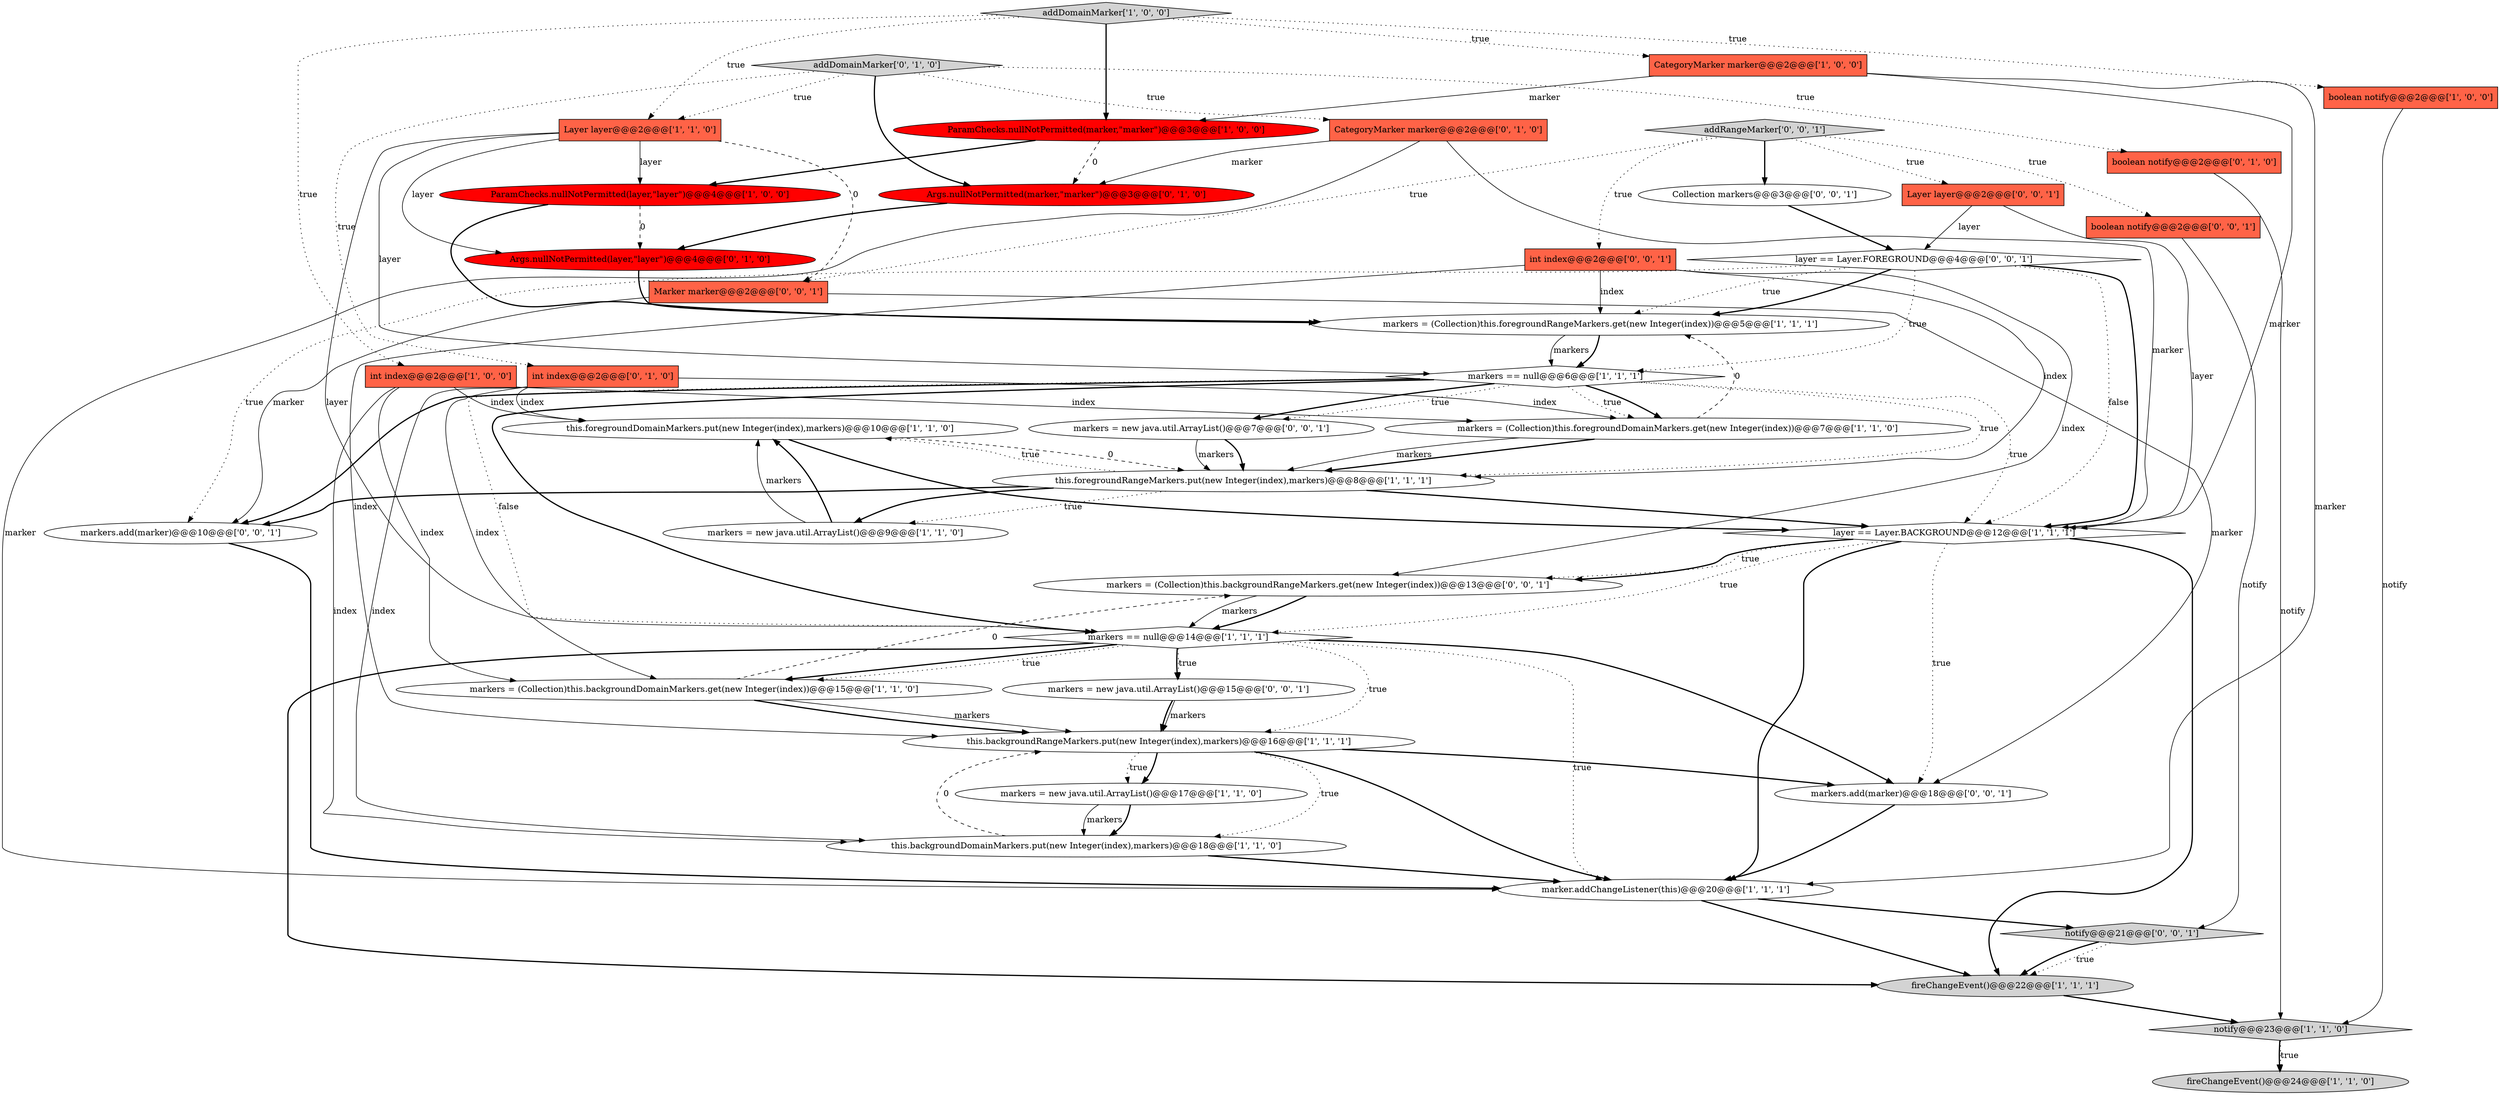digraph {
22 [style = filled, label = "this.foregroundDomainMarkers.put(new Integer(index),markers)@@@10@@@['1', '1', '0']", fillcolor = white, shape = ellipse image = "AAA0AAABBB1BBB"];
29 [style = filled, label = "markers = new java.util.ArrayList()@@@7@@@['0', '0', '1']", fillcolor = white, shape = ellipse image = "AAA0AAABBB3BBB"];
19 [style = filled, label = "fireChangeEvent()@@@22@@@['1', '1', '1']", fillcolor = lightgray, shape = ellipse image = "AAA0AAABBB1BBB"];
20 [style = filled, label = "notify@@@23@@@['1', '1', '0']", fillcolor = lightgray, shape = diamond image = "AAA0AAABBB1BBB"];
28 [style = filled, label = "addDomainMarker['0', '1', '0']", fillcolor = lightgray, shape = diamond image = "AAA0AAABBB2BBB"];
32 [style = filled, label = "int index@@@2@@@['0', '0', '1']", fillcolor = tomato, shape = box image = "AAA0AAABBB3BBB"];
4 [style = filled, label = "markers = new java.util.ArrayList()@@@9@@@['1', '1', '0']", fillcolor = white, shape = ellipse image = "AAA0AAABBB1BBB"];
13 [style = filled, label = "markers = (Collection)this.foregroundDomainMarkers.get(new Integer(index))@@@7@@@['1', '1', '0']", fillcolor = white, shape = ellipse image = "AAA0AAABBB1BBB"];
33 [style = filled, label = "markers.add(marker)@@@10@@@['0', '0', '1']", fillcolor = white, shape = ellipse image = "AAA0AAABBB3BBB"];
5 [style = filled, label = "CategoryMarker marker@@@2@@@['1', '0', '0']", fillcolor = tomato, shape = box image = "AAA0AAABBB1BBB"];
6 [style = filled, label = "addDomainMarker['1', '0', '0']", fillcolor = lightgray, shape = diamond image = "AAA0AAABBB1BBB"];
10 [style = filled, label = "ParamChecks.nullNotPermitted(marker,\"marker\")@@@3@@@['1', '0', '0']", fillcolor = red, shape = ellipse image = "AAA1AAABBB1BBB"];
16 [style = filled, label = "boolean notify@@@2@@@['1', '0', '0']", fillcolor = tomato, shape = box image = "AAA0AAABBB1BBB"];
39 [style = filled, label = "markers = (Collection)this.backgroundRangeMarkers.get(new Integer(index))@@@13@@@['0', '0', '1']", fillcolor = white, shape = ellipse image = "AAA0AAABBB3BBB"];
40 [style = filled, label = "Collection markers@@@3@@@['0', '0', '1']", fillcolor = white, shape = ellipse image = "AAA0AAABBB3BBB"];
41 [style = filled, label = "addRangeMarker['0', '0', '1']", fillcolor = lightgray, shape = diamond image = "AAA0AAABBB3BBB"];
21 [style = filled, label = "ParamChecks.nullNotPermitted(layer,\"layer\")@@@4@@@['1', '0', '0']", fillcolor = red, shape = ellipse image = "AAA1AAABBB1BBB"];
24 [style = filled, label = "boolean notify@@@2@@@['0', '1', '0']", fillcolor = tomato, shape = box image = "AAA0AAABBB2BBB"];
31 [style = filled, label = "boolean notify@@@2@@@['0', '0', '1']", fillcolor = tomato, shape = box image = "AAA0AAABBB3BBB"];
11 [style = filled, label = "markers = (Collection)this.foregroundRangeMarkers.get(new Integer(index))@@@5@@@['1', '1', '1']", fillcolor = white, shape = ellipse image = "AAA0AAABBB1BBB"];
0 [style = filled, label = "int index@@@2@@@['1', '0', '0']", fillcolor = tomato, shape = box image = "AAA0AAABBB1BBB"];
14 [style = filled, label = "layer == Layer.BACKGROUND@@@12@@@['1', '1', '1']", fillcolor = white, shape = diamond image = "AAA0AAABBB1BBB"];
8 [style = filled, label = "markers == null@@@6@@@['1', '1', '1']", fillcolor = white, shape = diamond image = "AAA0AAABBB1BBB"];
7 [style = filled, label = "fireChangeEvent()@@@24@@@['1', '1', '0']", fillcolor = lightgray, shape = ellipse image = "AAA0AAABBB1BBB"];
27 [style = filled, label = "Args.nullNotPermitted(marker,\"marker\")@@@3@@@['0', '1', '0']", fillcolor = red, shape = ellipse image = "AAA1AAABBB2BBB"];
30 [style = filled, label = "layer == Layer.FOREGROUND@@@4@@@['0', '0', '1']", fillcolor = white, shape = diamond image = "AAA0AAABBB3BBB"];
38 [style = filled, label = "Marker marker@@@2@@@['0', '0', '1']", fillcolor = tomato, shape = box image = "AAA0AAABBB3BBB"];
1 [style = filled, label = "this.backgroundRangeMarkers.put(new Integer(index),markers)@@@16@@@['1', '1', '1']", fillcolor = white, shape = ellipse image = "AAA0AAABBB1BBB"];
23 [style = filled, label = "CategoryMarker marker@@@2@@@['0', '1', '0']", fillcolor = tomato, shape = box image = "AAA0AAABBB2BBB"];
12 [style = filled, label = "marker.addChangeListener(this)@@@20@@@['1', '1', '1']", fillcolor = white, shape = ellipse image = "AAA0AAABBB1BBB"];
25 [style = filled, label = "int index@@@2@@@['0', '1', '0']", fillcolor = tomato, shape = box image = "AAA0AAABBB2BBB"];
17 [style = filled, label = "markers = (Collection)this.backgroundDomainMarkers.get(new Integer(index))@@@15@@@['1', '1', '0']", fillcolor = white, shape = ellipse image = "AAA0AAABBB1BBB"];
18 [style = filled, label = "Layer layer@@@2@@@['1', '1', '0']", fillcolor = tomato, shape = box image = "AAA0AAABBB1BBB"];
26 [style = filled, label = "Args.nullNotPermitted(layer,\"layer\")@@@4@@@['0', '1', '0']", fillcolor = red, shape = ellipse image = "AAA1AAABBB2BBB"];
37 [style = filled, label = "Layer layer@@@2@@@['0', '0', '1']", fillcolor = tomato, shape = box image = "AAA0AAABBB3BBB"];
35 [style = filled, label = "notify@@@21@@@['0', '0', '1']", fillcolor = lightgray, shape = diamond image = "AAA0AAABBB3BBB"];
3 [style = filled, label = "this.backgroundDomainMarkers.put(new Integer(index),markers)@@@18@@@['1', '1', '0']", fillcolor = white, shape = ellipse image = "AAA0AAABBB1BBB"];
2 [style = filled, label = "this.foregroundRangeMarkers.put(new Integer(index),markers)@@@8@@@['1', '1', '1']", fillcolor = white, shape = ellipse image = "AAA0AAABBB1BBB"];
34 [style = filled, label = "markers.add(marker)@@@18@@@['0', '0', '1']", fillcolor = white, shape = ellipse image = "AAA0AAABBB3BBB"];
9 [style = filled, label = "markers = new java.util.ArrayList()@@@17@@@['1', '1', '0']", fillcolor = white, shape = ellipse image = "AAA0AAABBB1BBB"];
15 [style = filled, label = "markers == null@@@14@@@['1', '1', '1']", fillcolor = white, shape = diamond image = "AAA0AAABBB1BBB"];
36 [style = filled, label = "markers = new java.util.ArrayList()@@@15@@@['0', '0', '1']", fillcolor = white, shape = ellipse image = "AAA0AAABBB3BBB"];
32->1 [style = solid, label="index"];
2->22 [style = dotted, label="true"];
3->1 [style = dashed, label="0"];
0->13 [style = solid, label="index"];
28->25 [style = dotted, label="true"];
18->15 [style = solid, label="layer"];
25->13 [style = solid, label="index"];
35->19 [style = dotted, label="true"];
10->27 [style = dashed, label="0"];
41->38 [style = dotted, label="true"];
26->11 [style = bold, label=""];
1->3 [style = dotted, label="true"];
24->20 [style = solid, label="notify"];
30->11 [style = bold, label=""];
15->17 [style = bold, label=""];
38->34 [style = solid, label="marker"];
29->2 [style = bold, label=""];
17->1 [style = solid, label="markers"];
6->18 [style = dotted, label="true"];
28->18 [style = dotted, label="true"];
2->14 [style = bold, label=""];
14->39 [style = dotted, label="true"];
1->12 [style = bold, label=""];
30->14 [style = bold, label=""];
0->17 [style = solid, label="index"];
6->0 [style = dotted, label="true"];
29->2 [style = solid, label="markers"];
30->33 [style = dotted, label="true"];
25->3 [style = solid, label="index"];
15->34 [style = bold, label=""];
38->33 [style = solid, label="marker"];
19->20 [style = bold, label=""];
8->15 [style = dotted, label="false"];
25->17 [style = solid, label="index"];
10->21 [style = bold, label=""];
12->35 [style = bold, label=""];
0->22 [style = solid, label="index"];
2->4 [style = bold, label=""];
15->17 [style = dotted, label="true"];
28->24 [style = dotted, label="true"];
21->11 [style = bold, label=""];
8->14 [style = dotted, label="true"];
37->14 [style = solid, label="layer"];
2->33 [style = bold, label=""];
37->30 [style = solid, label="layer"];
15->12 [style = dotted, label="true"];
11->8 [style = bold, label=""];
28->23 [style = dotted, label="true"];
8->29 [style = dotted, label="true"];
14->34 [style = dotted, label="true"];
20->7 [style = bold, label=""];
22->14 [style = bold, label=""];
39->15 [style = solid, label="markers"];
14->39 [style = bold, label=""];
13->11 [style = dashed, label="0"];
4->22 [style = bold, label=""];
23->27 [style = solid, label="marker"];
15->36 [style = bold, label=""];
23->14 [style = solid, label="marker"];
27->26 [style = bold, label=""];
8->33 [style = bold, label=""];
17->39 [style = dashed, label="0"];
5->14 [style = solid, label="marker"];
5->10 [style = solid, label="marker"];
32->39 [style = solid, label="index"];
8->15 [style = bold, label=""];
17->1 [style = bold, label=""];
30->14 [style = dotted, label="false"];
8->2 [style = dotted, label="true"];
0->3 [style = solid, label="index"];
18->21 [style = solid, label="layer"];
14->19 [style = bold, label=""];
22->2 [style = dashed, label="0"];
3->12 [style = bold, label=""];
33->12 [style = bold, label=""];
20->7 [style = dotted, label="true"];
15->19 [style = bold, label=""];
41->37 [style = dotted, label="true"];
1->9 [style = bold, label=""];
18->26 [style = solid, label="layer"];
11->8 [style = solid, label="markers"];
16->20 [style = solid, label="notify"];
1->34 [style = bold, label=""];
4->22 [style = solid, label="markers"];
41->40 [style = bold, label=""];
21->26 [style = dashed, label="0"];
9->3 [style = solid, label="markers"];
25->22 [style = solid, label="index"];
6->10 [style = bold, label=""];
1->9 [style = dotted, label="true"];
2->4 [style = dotted, label="true"];
41->32 [style = dotted, label="true"];
9->3 [style = bold, label=""];
40->30 [style = bold, label=""];
30->8 [style = dotted, label="true"];
8->13 [style = dotted, label="true"];
23->12 [style = solid, label="marker"];
30->11 [style = dotted, label="true"];
36->1 [style = solid, label="markers"];
8->13 [style = bold, label=""];
13->2 [style = bold, label=""];
41->31 [style = dotted, label="true"];
39->15 [style = bold, label=""];
5->12 [style = solid, label="marker"];
31->35 [style = solid, label="notify"];
15->36 [style = dotted, label="true"];
35->19 [style = bold, label=""];
32->2 [style = solid, label="index"];
34->12 [style = bold, label=""];
18->38 [style = dashed, label="0"];
36->1 [style = bold, label=""];
32->11 [style = solid, label="index"];
14->15 [style = dotted, label="true"];
18->8 [style = solid, label="layer"];
13->2 [style = solid, label="markers"];
15->1 [style = dotted, label="true"];
14->12 [style = bold, label=""];
28->27 [style = bold, label=""];
12->19 [style = bold, label=""];
8->29 [style = bold, label=""];
6->16 [style = dotted, label="true"];
6->5 [style = dotted, label="true"];
}
